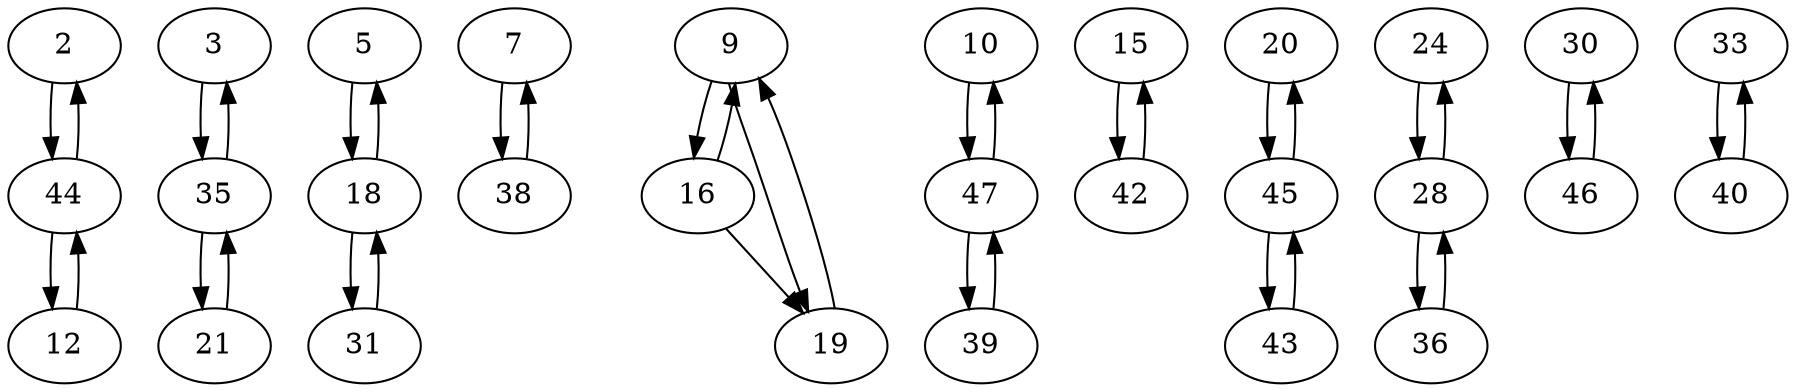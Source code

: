 digraph G {
  2 -> 44;
  3 -> 35;
  5 -> 18;
  7 -> 38;
  9 -> 16;
  9 -> 19;
  10 -> 47;
  12 -> 44;
  15 -> 42;
  16 -> 9;
  16 -> 19;
  18 -> 5;
  18 -> 31;
  19 -> 9;
  20 -> 45;
  21 -> 35;
  24 -> 28;
  28 -> 24;
  28 -> 36;
  30 -> 46;
  31 -> 18;
  33 -> 40;
  35 -> 3;
  35 -> 21;
  36 -> 28;
  38 -> 7;
  39 -> 47;
  40 -> 33;
  42 -> 15;
  43 -> 45;
  44 -> 2;
  44 -> 12;
  45 -> 20;
  45 -> 43;
  46 -> 30;
  47 -> 10;
  47 -> 39;
}
